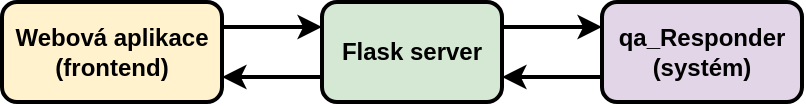 <mxfile version="14.6.6" type="device"><diagram id="yrm0WPcnNO0NLrOwZU8t" name="Page-1"><mxGraphModel dx="1422" dy="737" grid="1" gridSize="10" guides="1" tooltips="1" connect="1" arrows="1" fold="1" page="1" pageScale="1" pageWidth="827" pageHeight="1169" math="0" shadow="0"><root><mxCell id="0"/><mxCell id="1" parent="0"/><mxCell id="YH58k8w5gapcvTN_F2U5-3" style="edgeStyle=orthogonalEdgeStyle;rounded=0;orthogonalLoop=1;jettySize=auto;html=1;exitX=1;exitY=0.25;exitDx=0;exitDy=0;strokeWidth=2;entryX=0;entryY=0.25;entryDx=0;entryDy=0;" parent="1" source="YH58k8w5gapcvTN_F2U5-2" target="YH58k8w5gapcvTN_F2U5-4" edge="1"><mxGeometry relative="1" as="geometry"><mxPoint x="280" y="313" as="targetPoint"/><Array as="points"><mxPoint x="220" y="313"/><mxPoint x="220" y="313"/></Array></mxGeometry></mxCell><mxCell id="YH58k8w5gapcvTN_F2U5-2" value="&lt;b&gt;Webová aplikace (frontend)&lt;/b&gt;" style="rounded=1;whiteSpace=wrap;html=1;strokeWidth=2;fillColor=#fff2cc;" parent="1" vertex="1"><mxGeometry x="120" y="300" width="110" height="50" as="geometry"/></mxCell><mxCell id="YH58k8w5gapcvTN_F2U5-5" style="edgeStyle=orthogonalEdgeStyle;rounded=0;orthogonalLoop=1;jettySize=auto;html=1;exitX=0;exitY=0.75;exitDx=0;exitDy=0;entryX=1;entryY=0.75;entryDx=0;entryDy=0;strokeWidth=2;" parent="1" source="YH58k8w5gapcvTN_F2U5-4" target="YH58k8w5gapcvTN_F2U5-2" edge="1"><mxGeometry relative="1" as="geometry"/></mxCell><mxCell id="YH58k8w5gapcvTN_F2U5-7" style="edgeStyle=orthogonalEdgeStyle;rounded=0;orthogonalLoop=1;jettySize=auto;html=1;exitX=1;exitY=0.25;exitDx=0;exitDy=0;entryX=0;entryY=0.25;entryDx=0;entryDy=0;strokeWidth=2;" parent="1" source="YH58k8w5gapcvTN_F2U5-4" target="YH58k8w5gapcvTN_F2U5-6" edge="1"><mxGeometry relative="1" as="geometry"><Array as="points"><mxPoint x="420" y="313"/><mxPoint x="420" y="313"/></Array></mxGeometry></mxCell><mxCell id="YH58k8w5gapcvTN_F2U5-4" value="&lt;b&gt;Flask server&lt;/b&gt;" style="rounded=1;whiteSpace=wrap;html=1;strokeWidth=2;fillColor=#d5e8d4;" parent="1" vertex="1"><mxGeometry x="280" y="300" width="90" height="50" as="geometry"/></mxCell><mxCell id="YH58k8w5gapcvTN_F2U5-8" style="edgeStyle=orthogonalEdgeStyle;rounded=0;orthogonalLoop=1;jettySize=auto;html=1;exitX=0;exitY=0.75;exitDx=0;exitDy=0;entryX=1;entryY=0.75;entryDx=0;entryDy=0;strokeWidth=2;" parent="1" source="YH58k8w5gapcvTN_F2U5-6" target="YH58k8w5gapcvTN_F2U5-4" edge="1"><mxGeometry relative="1" as="geometry"/></mxCell><mxCell id="YH58k8w5gapcvTN_F2U5-6" value="&lt;b&gt;qa_Responder (systém)&lt;/b&gt;" style="rounded=1;whiteSpace=wrap;html=1;strokeWidth=2;fillColor=#e1d5e7;" parent="1" vertex="1"><mxGeometry x="420" y="300" width="100" height="50" as="geometry"/></mxCell></root></mxGraphModel></diagram></mxfile>